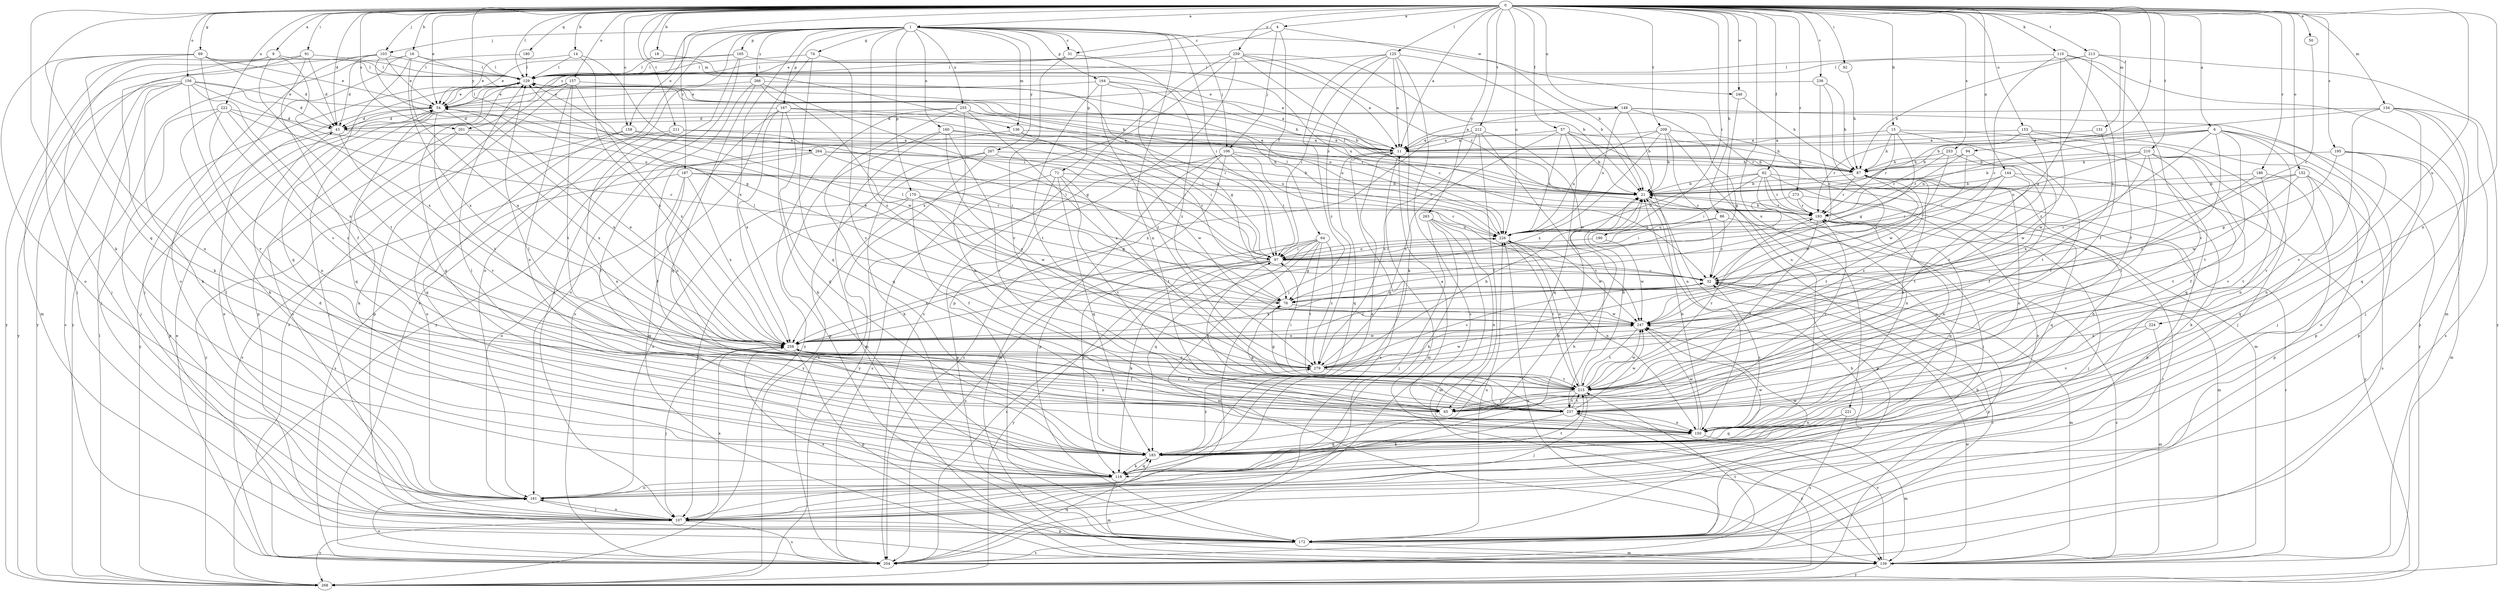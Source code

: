 strict digraph  {
0;
1;
4;
6;
9;
11;
14;
15;
16;
18;
21;
31;
32;
43;
50;
54;
57;
62;
64;
65;
69;
71;
74;
76;
86;
87;
91;
92;
94;
97;
103;
106;
107;
110;
118;
125;
129;
131;
134;
136;
139;
144;
148;
150;
152;
153;
156;
157;
158;
160;
161;
164;
165;
167;
170;
172;
180;
183;
186;
187;
190;
193;
195;
201;
204;
209;
210;
211;
212;
213;
215;
221;
222;
224;
226;
236;
237;
246;
247;
253;
255;
258;
259;
263;
264;
266;
267;
268;
273;
279;
0 -> 1  [label=a];
0 -> 4  [label=a];
0 -> 6  [label=a];
0 -> 9  [label=a];
0 -> 11  [label=a];
0 -> 14  [label=b];
0 -> 15  [label=b];
0 -> 16  [label=b];
0 -> 18  [label=b];
0 -> 43  [label=d];
0 -> 50  [label=e];
0 -> 54  [label=e];
0 -> 57  [label=f];
0 -> 62  [label=f];
0 -> 69  [label=g];
0 -> 86  [label=h];
0 -> 91  [label=i];
0 -> 92  [label=i];
0 -> 94  [label=i];
0 -> 103  [label=j];
0 -> 110  [label=k];
0 -> 118  [label=k];
0 -> 125  [label=l];
0 -> 129  [label=l];
0 -> 131  [label=m];
0 -> 134  [label=m];
0 -> 136  [label=m];
0 -> 144  [label=n];
0 -> 148  [label=n];
0 -> 150  [label=n];
0 -> 152  [label=o];
0 -> 153  [label=o];
0 -> 156  [label=o];
0 -> 157  [label=o];
0 -> 158  [label=o];
0 -> 180  [label=q];
0 -> 183  [label=q];
0 -> 186  [label=r];
0 -> 187  [label=r];
0 -> 190  [label=r];
0 -> 195  [label=s];
0 -> 201  [label=s];
0 -> 209  [label=t];
0 -> 210  [label=t];
0 -> 211  [label=t];
0 -> 212  [label=t];
0 -> 213  [label=t];
0 -> 221  [label=u];
0 -> 222  [label=u];
0 -> 224  [label=u];
0 -> 226  [label=u];
0 -> 236  [label=v];
0 -> 246  [label=w];
0 -> 253  [label=x];
0 -> 259  [label=y];
0 -> 263  [label=y];
0 -> 264  [label=y];
0 -> 273  [label=z];
1 -> 31  [label=c];
1 -> 71  [label=g];
1 -> 74  [label=g];
1 -> 97  [label=i];
1 -> 103  [label=j];
1 -> 106  [label=j];
1 -> 136  [label=m];
1 -> 150  [label=n];
1 -> 158  [label=o];
1 -> 160  [label=o];
1 -> 161  [label=o];
1 -> 164  [label=p];
1 -> 165  [label=p];
1 -> 167  [label=p];
1 -> 170  [label=p];
1 -> 201  [label=s];
1 -> 204  [label=s];
1 -> 246  [label=w];
1 -> 255  [label=x];
1 -> 258  [label=x];
1 -> 266  [label=y];
1 -> 267  [label=y];
1 -> 279  [label=z];
4 -> 21  [label=b];
4 -> 31  [label=c];
4 -> 54  [label=e];
4 -> 64  [label=f];
4 -> 106  [label=j];
6 -> 11  [label=a];
6 -> 21  [label=b];
6 -> 107  [label=j];
6 -> 172  [label=p];
6 -> 215  [label=t];
6 -> 226  [label=u];
6 -> 237  [label=v];
6 -> 247  [label=w];
6 -> 279  [label=z];
9 -> 107  [label=j];
9 -> 129  [label=l];
9 -> 215  [label=t];
9 -> 258  [label=x];
9 -> 268  [label=y];
11 -> 87  [label=h];
11 -> 139  [label=m];
11 -> 183  [label=q];
11 -> 204  [label=s];
14 -> 54  [label=e];
14 -> 97  [label=i];
14 -> 129  [label=l];
14 -> 258  [label=x];
15 -> 11  [label=a];
15 -> 65  [label=f];
15 -> 76  [label=g];
15 -> 87  [label=h];
15 -> 183  [label=q];
15 -> 193  [label=r];
16 -> 21  [label=b];
16 -> 129  [label=l];
16 -> 161  [label=o];
16 -> 183  [label=q];
16 -> 258  [label=x];
16 -> 268  [label=y];
18 -> 11  [label=a];
18 -> 129  [label=l];
21 -> 129  [label=l];
21 -> 172  [label=p];
21 -> 193  [label=r];
31 -> 129  [label=l];
31 -> 237  [label=v];
31 -> 279  [label=z];
32 -> 76  [label=g];
32 -> 139  [label=m];
32 -> 172  [label=p];
32 -> 258  [label=x];
43 -> 11  [label=a];
43 -> 172  [label=p];
43 -> 237  [label=v];
50 -> 32  [label=c];
54 -> 43  [label=d];
54 -> 107  [label=j];
54 -> 129  [label=l];
54 -> 183  [label=q];
54 -> 215  [label=t];
54 -> 258  [label=x];
54 -> 268  [label=y];
57 -> 11  [label=a];
57 -> 21  [label=b];
57 -> 87  [label=h];
57 -> 150  [label=n];
57 -> 183  [label=q];
57 -> 226  [label=u];
57 -> 279  [label=z];
62 -> 21  [label=b];
62 -> 97  [label=i];
62 -> 107  [label=j];
62 -> 150  [label=n];
62 -> 161  [label=o];
62 -> 172  [label=p];
62 -> 193  [label=r];
62 -> 226  [label=u];
64 -> 76  [label=g];
64 -> 97  [label=i];
64 -> 118  [label=k];
64 -> 139  [label=m];
64 -> 183  [label=q];
64 -> 204  [label=s];
64 -> 215  [label=t];
64 -> 279  [label=z];
65 -> 11  [label=a];
65 -> 87  [label=h];
65 -> 129  [label=l];
65 -> 258  [label=x];
69 -> 43  [label=d];
69 -> 54  [label=e];
69 -> 107  [label=j];
69 -> 129  [label=l];
69 -> 150  [label=n];
69 -> 161  [label=o];
69 -> 237  [label=v];
71 -> 21  [label=b];
71 -> 172  [label=p];
71 -> 183  [label=q];
71 -> 204  [label=s];
71 -> 215  [label=t];
71 -> 237  [label=v];
74 -> 129  [label=l];
74 -> 183  [label=q];
74 -> 204  [label=s];
74 -> 237  [label=v];
76 -> 54  [label=e];
76 -> 129  [label=l];
76 -> 247  [label=w];
86 -> 32  [label=c];
86 -> 97  [label=i];
86 -> 139  [label=m];
86 -> 226  [label=n];
87 -> 21  [label=b];
87 -> 118  [label=k];
87 -> 150  [label=n];
87 -> 193  [label=r];
87 -> 215  [label=t];
87 -> 247  [label=w];
91 -> 43  [label=d];
91 -> 65  [label=f];
91 -> 118  [label=k];
91 -> 129  [label=l];
91 -> 139  [label=m];
92 -> 87  [label=h];
94 -> 87  [label=h];
94 -> 97  [label=i];
94 -> 193  [label=r];
94 -> 247  [label=w];
97 -> 32  [label=c];
97 -> 118  [label=k];
97 -> 204  [label=s];
97 -> 226  [label=u];
97 -> 258  [label=x];
97 -> 268  [label=y];
103 -> 43  [label=d];
103 -> 54  [label=e];
103 -> 76  [label=g];
103 -> 107  [label=j];
103 -> 129  [label=l];
103 -> 268  [label=y];
106 -> 32  [label=c];
106 -> 87  [label=h];
106 -> 97  [label=i];
106 -> 139  [label=m];
106 -> 172  [label=p];
106 -> 204  [label=s];
106 -> 268  [label=y];
107 -> 54  [label=e];
107 -> 161  [label=o];
107 -> 172  [label=p];
107 -> 204  [label=s];
107 -> 258  [label=x];
107 -> 268  [label=y];
110 -> 32  [label=c];
110 -> 65  [label=f];
110 -> 129  [label=l];
110 -> 139  [label=m];
110 -> 237  [label=v];
110 -> 279  [label=z];
118 -> 11  [label=a];
118 -> 21  [label=b];
118 -> 43  [label=d];
118 -> 139  [label=m];
118 -> 161  [label=o];
118 -> 183  [label=q];
118 -> 215  [label=t];
118 -> 247  [label=w];
125 -> 11  [label=a];
125 -> 21  [label=b];
125 -> 97  [label=i];
125 -> 107  [label=j];
125 -> 118  [label=k];
125 -> 129  [label=l];
125 -> 204  [label=s];
125 -> 279  [label=z];
129 -> 54  [label=e];
129 -> 87  [label=h];
129 -> 172  [label=p];
129 -> 183  [label=q];
131 -> 11  [label=a];
131 -> 215  [label=t];
134 -> 21  [label=b];
134 -> 43  [label=d];
134 -> 107  [label=j];
134 -> 172  [label=p];
134 -> 183  [label=q];
134 -> 204  [label=s];
134 -> 237  [label=v];
136 -> 11  [label=a];
136 -> 32  [label=c];
136 -> 65  [label=f];
136 -> 97  [label=i];
139 -> 32  [label=c];
139 -> 193  [label=r];
139 -> 237  [label=v];
139 -> 247  [label=w];
139 -> 268  [label=y];
144 -> 21  [label=b];
144 -> 97  [label=i];
144 -> 215  [label=t];
144 -> 268  [label=y];
144 -> 279  [label=z];
148 -> 11  [label=a];
148 -> 21  [label=b];
148 -> 43  [label=d];
148 -> 76  [label=g];
148 -> 193  [label=r];
148 -> 226  [label=u];
148 -> 268  [label=y];
150 -> 21  [label=b];
150 -> 32  [label=c];
150 -> 139  [label=m];
150 -> 183  [label=q];
150 -> 247  [label=w];
152 -> 21  [label=b];
152 -> 32  [label=c];
152 -> 183  [label=q];
152 -> 204  [label=s];
152 -> 215  [label=t];
152 -> 247  [label=w];
153 -> 11  [label=a];
153 -> 107  [label=j];
153 -> 172  [label=p];
153 -> 193  [label=r];
153 -> 215  [label=t];
156 -> 43  [label=d];
156 -> 54  [label=e];
156 -> 107  [label=j];
156 -> 118  [label=k];
156 -> 204  [label=s];
156 -> 226  [label=u];
156 -> 237  [label=v];
156 -> 258  [label=x];
156 -> 268  [label=y];
157 -> 54  [label=e];
157 -> 150  [label=n];
157 -> 172  [label=p];
157 -> 204  [label=s];
157 -> 215  [label=t];
157 -> 226  [label=u];
157 -> 258  [label=x];
158 -> 11  [label=a];
158 -> 97  [label=i];
158 -> 183  [label=q];
158 -> 268  [label=y];
160 -> 11  [label=a];
160 -> 139  [label=m];
160 -> 172  [label=p];
160 -> 226  [label=u];
160 -> 237  [label=v];
160 -> 279  [label=z];
161 -> 21  [label=b];
161 -> 107  [label=j];
161 -> 129  [label=l];
164 -> 11  [label=a];
164 -> 21  [label=b];
164 -> 54  [label=e];
164 -> 76  [label=g];
164 -> 215  [label=t];
164 -> 279  [label=z];
165 -> 54  [label=e];
165 -> 107  [label=j];
165 -> 129  [label=l];
165 -> 226  [label=u];
165 -> 268  [label=y];
167 -> 21  [label=b];
167 -> 43  [label=d];
167 -> 97  [label=i];
167 -> 118  [label=k];
167 -> 139  [label=m];
167 -> 183  [label=q];
167 -> 258  [label=x];
170 -> 65  [label=f];
170 -> 76  [label=g];
170 -> 107  [label=j];
170 -> 161  [label=o];
170 -> 193  [label=r];
170 -> 247  [label=w];
172 -> 21  [label=b];
172 -> 139  [label=m];
172 -> 193  [label=r];
172 -> 204  [label=s];
172 -> 226  [label=u];
172 -> 258  [label=x];
180 -> 129  [label=l];
180 -> 258  [label=x];
183 -> 87  [label=h];
183 -> 118  [label=k];
183 -> 129  [label=l];
183 -> 247  [label=w];
183 -> 279  [label=z];
186 -> 21  [label=b];
186 -> 172  [label=p];
186 -> 215  [label=t];
186 -> 247  [label=w];
187 -> 21  [label=b];
187 -> 161  [label=o];
187 -> 193  [label=r];
187 -> 204  [label=s];
187 -> 258  [label=x];
187 -> 279  [label=z];
190 -> 97  [label=i];
190 -> 247  [label=w];
193 -> 21  [label=b];
193 -> 65  [label=f];
193 -> 107  [label=j];
193 -> 183  [label=q];
193 -> 226  [label=u];
195 -> 76  [label=g];
195 -> 87  [label=h];
195 -> 139  [label=m];
195 -> 150  [label=n];
195 -> 161  [label=o];
201 -> 11  [label=a];
201 -> 118  [label=k];
201 -> 161  [label=o];
201 -> 258  [label=x];
204 -> 32  [label=c];
204 -> 54  [label=e];
204 -> 161  [label=o];
204 -> 183  [label=q];
204 -> 215  [label=t];
204 -> 226  [label=u];
209 -> 11  [label=a];
209 -> 21  [label=b];
209 -> 32  [label=c];
209 -> 139  [label=m];
209 -> 161  [label=o];
209 -> 226  [label=u];
209 -> 258  [label=x];
210 -> 21  [label=b];
210 -> 65  [label=f];
210 -> 87  [label=h];
210 -> 150  [label=n];
210 -> 215  [label=t];
210 -> 226  [label=u];
210 -> 237  [label=v];
210 -> 258  [label=x];
211 -> 11  [label=a];
211 -> 97  [label=i];
211 -> 150  [label=n];
211 -> 161  [label=o];
212 -> 11  [label=a];
212 -> 65  [label=f];
212 -> 237  [label=v];
212 -> 247  [label=w];
212 -> 258  [label=x];
212 -> 279  [label=z];
213 -> 65  [label=f];
213 -> 76  [label=g];
213 -> 87  [label=h];
213 -> 129  [label=l];
213 -> 268  [label=y];
215 -> 21  [label=b];
215 -> 65  [label=f];
215 -> 76  [label=g];
215 -> 97  [label=i];
215 -> 107  [label=j];
215 -> 193  [label=r];
215 -> 226  [label=u];
215 -> 237  [label=v];
215 -> 247  [label=w];
221 -> 150  [label=n];
221 -> 183  [label=q];
221 -> 204  [label=s];
222 -> 32  [label=c];
222 -> 43  [label=d];
222 -> 107  [label=j];
222 -> 118  [label=k];
222 -> 150  [label=n];
222 -> 279  [label=z];
224 -> 139  [label=m];
224 -> 237  [label=v];
224 -> 258  [label=x];
226 -> 97  [label=i];
226 -> 129  [label=l];
226 -> 150  [label=n];
226 -> 215  [label=t];
226 -> 247  [label=w];
236 -> 32  [label=c];
236 -> 54  [label=e];
236 -> 87  [label=h];
236 -> 279  [label=z];
237 -> 76  [label=g];
237 -> 97  [label=i];
237 -> 118  [label=k];
237 -> 150  [label=n];
237 -> 193  [label=r];
237 -> 215  [label=t];
237 -> 247  [label=w];
237 -> 268  [label=y];
246 -> 87  [label=h];
246 -> 150  [label=n];
247 -> 129  [label=l];
247 -> 215  [label=t];
247 -> 258  [label=x];
253 -> 65  [label=f];
253 -> 87  [label=h];
253 -> 193  [label=r];
253 -> 247  [label=w];
255 -> 43  [label=d];
255 -> 150  [label=n];
255 -> 183  [label=q];
255 -> 193  [label=r];
255 -> 226  [label=u];
255 -> 268  [label=y];
255 -> 279  [label=z];
258 -> 32  [label=c];
258 -> 54  [label=e];
258 -> 65  [label=f];
258 -> 107  [label=j];
258 -> 150  [label=n];
258 -> 172  [label=p];
258 -> 247  [label=w];
258 -> 279  [label=z];
259 -> 11  [label=a];
259 -> 21  [label=b];
259 -> 32  [label=c];
259 -> 129  [label=l];
259 -> 172  [label=p];
259 -> 193  [label=r];
259 -> 204  [label=s];
259 -> 258  [label=x];
263 -> 107  [label=j];
263 -> 118  [label=k];
263 -> 139  [label=m];
263 -> 150  [label=n];
263 -> 226  [label=u];
264 -> 21  [label=b];
264 -> 65  [label=f];
264 -> 87  [label=h];
264 -> 97  [label=i];
264 -> 204  [label=s];
266 -> 54  [label=e];
266 -> 76  [label=g];
266 -> 97  [label=i];
266 -> 161  [label=o];
266 -> 183  [label=q];
266 -> 247  [label=w];
267 -> 87  [label=h];
267 -> 118  [label=k];
267 -> 204  [label=s];
267 -> 247  [label=w];
267 -> 268  [label=y];
268 -> 21  [label=b];
268 -> 129  [label=l];
273 -> 97  [label=i];
273 -> 150  [label=n];
273 -> 183  [label=q];
273 -> 193  [label=r];
279 -> 21  [label=b];
279 -> 32  [label=c];
279 -> 215  [label=t];
279 -> 247  [label=w];
}
